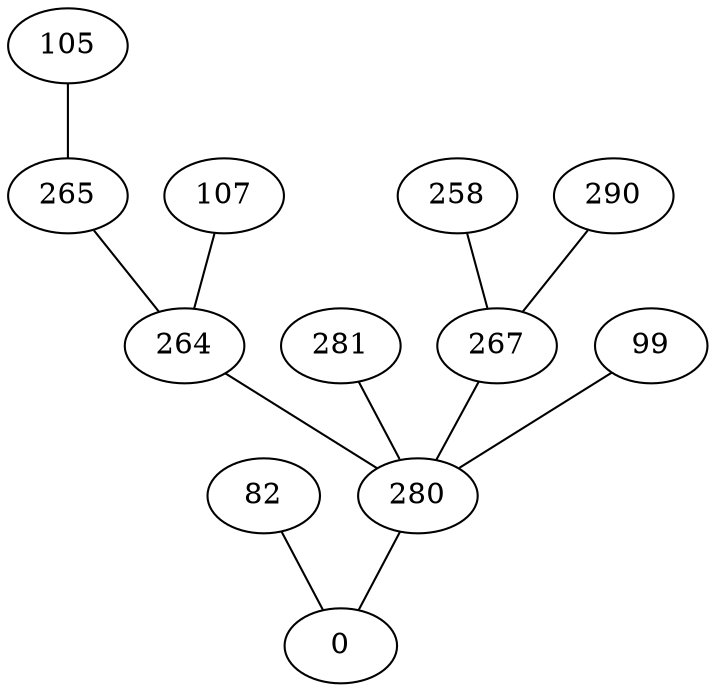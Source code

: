 strict graph {
	280 -- 0;
	82 -- 0;
	264 -- 280;
	265 -- 264;
	281 -- 280;
	107 -- 264;
	105 -- 265;
	267 -- 280;
	99 -- 280;
	258 -- 267;
	290 -- 267;
}

